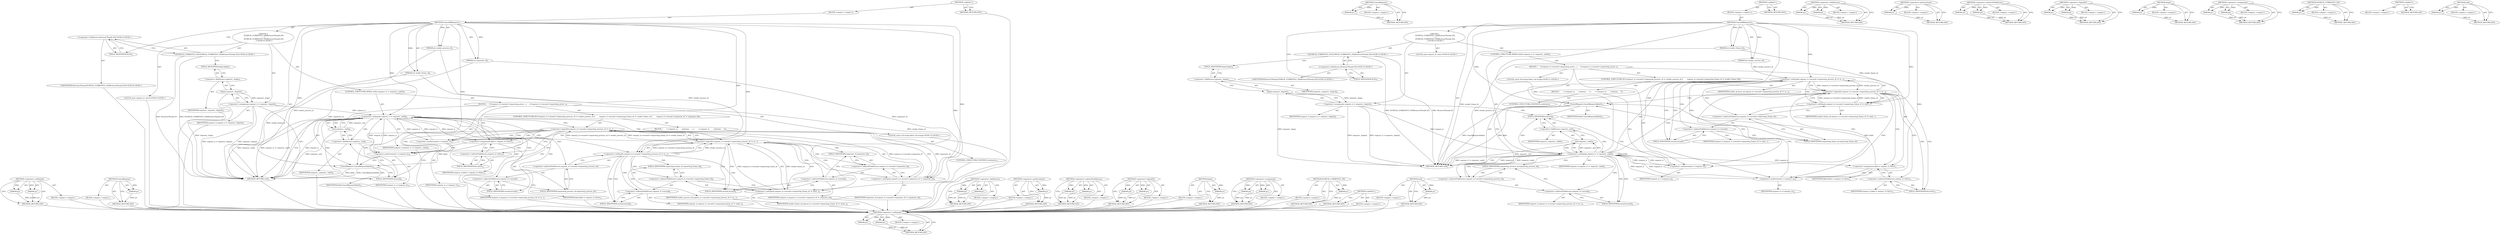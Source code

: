 digraph "end" {
vulnerable_100 [label=<(METHOD,&lt;operator&gt;.notEquals)>];
vulnerable_101 [label=<(PARAM,p1)>];
vulnerable_102 [label=<(PARAM,p2)>];
vulnerable_103 [label=<(BLOCK,&lt;empty&gt;,&lt;empty&gt;)>];
vulnerable_104 [label=<(METHOD_RETURN,ANY)>];
vulnerable_123 [label=<(METHOD,CancelRequest)>];
vulnerable_124 [label=<(PARAM,p1)>];
vulnerable_125 [label=<(BLOCK,&lt;empty&gt;,&lt;empty&gt;)>];
vulnerable_126 [label=<(METHOD_RETURN,ANY)>];
vulnerable_6 [label=<(METHOD,&lt;global&gt;)<SUB>1</SUB>>];
vulnerable_7 [label=<(BLOCK,&lt;empty&gt;,&lt;empty&gt;)<SUB>1</SUB>>];
vulnerable_8 [label=<(METHOD,CancelAllRequests)<SUB>1</SUB>>];
vulnerable_9 [label=<(PARAM,int render_process_id)<SUB>1</SUB>>];
vulnerable_10 [label=<(PARAM,int render_frame_id)<SUB>2</SUB>>];
vulnerable_11 [label="<(BLOCK,{
   DCHECK_CURRENTLY_ON(BrowserThread::IO);
  ...,{
   DCHECK_CURRENTLY_ON(BrowserThread::IO);
  ...)<SUB>2</SUB>>"];
vulnerable_12 [label="<(DCHECK_CURRENTLY_ON,DCHECK_CURRENTLY_ON(BrowserThread::IO))<SUB>3</SUB>>"];
vulnerable_13 [label="<(&lt;operator&gt;.fieldAccess,BrowserThread::IO)<SUB>3</SUB>>"];
vulnerable_14 [label="<(IDENTIFIER,BrowserThread,DCHECK_CURRENTLY_ON(BrowserThread::IO))<SUB>3</SUB>>"];
vulnerable_15 [label=<(FIELD_IDENTIFIER,IO,IO)<SUB>3</SUB>>];
vulnerable_16 [label="<(LOCAL,auto request_it: auto)<SUB>4</SUB>>"];
vulnerable_17 [label=<(&lt;operator&gt;.assignment,request_it = requests_.begin())<SUB>4</SUB>>];
vulnerable_18 [label=<(IDENTIFIER,request_it,request_it = requests_.begin())<SUB>4</SUB>>];
vulnerable_19 [label=<(begin,requests_.begin())<SUB>4</SUB>>];
vulnerable_20 [label=<(&lt;operator&gt;.fieldAccess,requests_.begin)<SUB>4</SUB>>];
vulnerable_21 [label=<(IDENTIFIER,requests_,requests_.begin())<SUB>4</SUB>>];
vulnerable_22 [label=<(FIELD_IDENTIFIER,begin,begin)<SUB>4</SUB>>];
vulnerable_23 [label=<(CONTROL_STRUCTURE,WHILE,while (request_it != requests_.end()))<SUB>5</SUB>>];
vulnerable_24 [label=<(&lt;operator&gt;.notEquals,request_it != requests_.end())<SUB>5</SUB>>];
vulnerable_25 [label=<(IDENTIFIER,request_it,request_it != requests_.end())<SUB>5</SUB>>];
vulnerable_26 [label=<(end,requests_.end())<SUB>5</SUB>>];
vulnerable_27 [label=<(&lt;operator&gt;.fieldAccess,requests_.end)<SUB>5</SUB>>];
vulnerable_28 [label=<(IDENTIFIER,requests_,requests_.end())<SUB>5</SUB>>];
vulnerable_29 [label=<(FIELD_IDENTIFIER,end,end)<SUB>5</SUB>>];
vulnerable_30 [label=<(BLOCK,{
     if (request_it-&gt;second-&gt;requesting_proce...,{
     if (request_it-&gt;second-&gt;requesting_proce...)<SUB>5</SUB>>];
vulnerable_31 [label=<(CONTROL_STRUCTURE,IF,if (request_it-&gt;second-&gt;requesting_process_id != render_process_id ||
        request_it-&gt;second-&gt;requesting_frame_id != render_frame_id))<SUB>6</SUB>>];
vulnerable_32 [label=<(&lt;operator&gt;.logicalOr,request_it-&gt;second-&gt;requesting_process_id != re...)<SUB>6</SUB>>];
vulnerable_33 [label=<(&lt;operator&gt;.notEquals,request_it-&gt;second-&gt;requesting_process_id != re...)<SUB>6</SUB>>];
vulnerable_34 [label=<(&lt;operator&gt;.indirectFieldAccess,request_it-&gt;second-&gt;requesting_process_id)<SUB>6</SUB>>];
vulnerable_35 [label=<(&lt;operator&gt;.indirectFieldAccess,request_it-&gt;second)<SUB>6</SUB>>];
vulnerable_36 [label=<(IDENTIFIER,request_it,request_it-&gt;second-&gt;requesting_process_id != re...)<SUB>6</SUB>>];
vulnerable_37 [label=<(FIELD_IDENTIFIER,second,second)<SUB>6</SUB>>];
vulnerable_38 [label=<(FIELD_IDENTIFIER,requesting_process_id,requesting_process_id)<SUB>6</SUB>>];
vulnerable_39 [label=<(IDENTIFIER,render_process_id,request_it-&gt;second-&gt;requesting_process_id != re...)<SUB>6</SUB>>];
vulnerable_40 [label=<(&lt;operator&gt;.notEquals,request_it-&gt;second-&gt;requesting_frame_id != rend...)<SUB>7</SUB>>];
vulnerable_41 [label=<(&lt;operator&gt;.indirectFieldAccess,request_it-&gt;second-&gt;requesting_frame_id)<SUB>7</SUB>>];
vulnerable_42 [label=<(&lt;operator&gt;.indirectFieldAccess,request_it-&gt;second)<SUB>7</SUB>>];
vulnerable_43 [label=<(IDENTIFIER,request_it,request_it-&gt;second-&gt;requesting_frame_id != rend...)<SUB>7</SUB>>];
vulnerable_44 [label=<(FIELD_IDENTIFIER,second,second)<SUB>7</SUB>>];
vulnerable_45 [label=<(FIELD_IDENTIFIER,requesting_frame_id,requesting_frame_id)<SUB>7</SUB>>];
vulnerable_46 [label=<(IDENTIFIER,render_frame_id,request_it-&gt;second-&gt;requesting_frame_id != rend...)<SUB>7</SUB>>];
vulnerable_47 [label=<(BLOCK,{
       ++request_it;
       continue;
     },{
       ++request_it;
       continue;
     })<SUB>7</SUB>>];
vulnerable_48 [label=<(&lt;operator&gt;.preIncrement,++request_it)<SUB>8</SUB>>];
vulnerable_49 [label=<(IDENTIFIER,request_it,++request_it)<SUB>8</SUB>>];
vulnerable_50 [label=<(CONTROL_STRUCTURE,CONTINUE,continue;)<SUB>9</SUB>>];
vulnerable_51 [label="<(LOCAL,const std.string label: std.string)<SUB>11</SUB>>"];
vulnerable_52 [label=<(&lt;operator&gt;.assignment,label = request_it-&gt;first)<SUB>11</SUB>>];
vulnerable_53 [label=<(IDENTIFIER,label,label = request_it-&gt;first)<SUB>11</SUB>>];
vulnerable_54 [label=<(&lt;operator&gt;.indirectFieldAccess,request_it-&gt;first)<SUB>11</SUB>>];
vulnerable_55 [label=<(IDENTIFIER,request_it,label = request_it-&gt;first)<SUB>11</SUB>>];
vulnerable_56 [label=<(FIELD_IDENTIFIER,first,first)<SUB>11</SUB>>];
vulnerable_57 [label=<(&lt;operator&gt;.preIncrement,++request_it)<SUB>12</SUB>>];
vulnerable_58 [label=<(IDENTIFIER,request_it,++request_it)<SUB>12</SUB>>];
vulnerable_59 [label=<(CancelRequest,CancelRequest(label))<SUB>13</SUB>>];
vulnerable_60 [label=<(IDENTIFIER,label,CancelRequest(label))<SUB>13</SUB>>];
vulnerable_61 [label=<(METHOD_RETURN,void)<SUB>1</SUB>>];
vulnerable_63 [label=<(METHOD_RETURN,ANY)<SUB>1</SUB>>];
vulnerable_86 [label=<(METHOD,&lt;operator&gt;.fieldAccess)>];
vulnerable_87 [label=<(PARAM,p1)>];
vulnerable_88 [label=<(PARAM,p2)>];
vulnerable_89 [label=<(BLOCK,&lt;empty&gt;,&lt;empty&gt;)>];
vulnerable_90 [label=<(METHOD_RETURN,ANY)>];
vulnerable_119 [label=<(METHOD,&lt;operator&gt;.preIncrement)>];
vulnerable_120 [label=<(PARAM,p1)>];
vulnerable_121 [label=<(BLOCK,&lt;empty&gt;,&lt;empty&gt;)>];
vulnerable_122 [label=<(METHOD_RETURN,ANY)>];
vulnerable_114 [label=<(METHOD,&lt;operator&gt;.indirectFieldAccess)>];
vulnerable_115 [label=<(PARAM,p1)>];
vulnerable_116 [label=<(PARAM,p2)>];
vulnerable_117 [label=<(BLOCK,&lt;empty&gt;,&lt;empty&gt;)>];
vulnerable_118 [label=<(METHOD_RETURN,ANY)>];
vulnerable_109 [label=<(METHOD,&lt;operator&gt;.logicalOr)>];
vulnerable_110 [label=<(PARAM,p1)>];
vulnerable_111 [label=<(PARAM,p2)>];
vulnerable_112 [label=<(BLOCK,&lt;empty&gt;,&lt;empty&gt;)>];
vulnerable_113 [label=<(METHOD_RETURN,ANY)>];
vulnerable_96 [label=<(METHOD,begin)>];
vulnerable_97 [label=<(PARAM,p1)>];
vulnerable_98 [label=<(BLOCK,&lt;empty&gt;,&lt;empty&gt;)>];
vulnerable_99 [label=<(METHOD_RETURN,ANY)>];
vulnerable_91 [label=<(METHOD,&lt;operator&gt;.assignment)>];
vulnerable_92 [label=<(PARAM,p1)>];
vulnerable_93 [label=<(PARAM,p2)>];
vulnerable_94 [label=<(BLOCK,&lt;empty&gt;,&lt;empty&gt;)>];
vulnerable_95 [label=<(METHOD_RETURN,ANY)>];
vulnerable_82 [label=<(METHOD,DCHECK_CURRENTLY_ON)>];
vulnerable_83 [label=<(PARAM,p1)>];
vulnerable_84 [label=<(BLOCK,&lt;empty&gt;,&lt;empty&gt;)>];
vulnerable_85 [label=<(METHOD_RETURN,ANY)>];
vulnerable_76 [label=<(METHOD,&lt;global&gt;)<SUB>1</SUB>>];
vulnerable_77 [label=<(BLOCK,&lt;empty&gt;,&lt;empty&gt;)>];
vulnerable_78 [label=<(METHOD_RETURN,ANY)>];
vulnerable_105 [label=<(METHOD,end)>];
vulnerable_106 [label=<(PARAM,p1)>];
vulnerable_107 [label=<(BLOCK,&lt;empty&gt;,&lt;empty&gt;)>];
vulnerable_108 [label=<(METHOD_RETURN,ANY)>];
fixed_109 [label=<(METHOD,&lt;operator&gt;.notEquals)>];
fixed_110 [label=<(PARAM,p1)>];
fixed_111 [label=<(PARAM,p2)>];
fixed_112 [label=<(BLOCK,&lt;empty&gt;,&lt;empty&gt;)>];
fixed_113 [label=<(METHOD_RETURN,ANY)>];
fixed_132 [label=<(METHOD,CancelRequest)>];
fixed_133 [label=<(PARAM,p1)>];
fixed_134 [label=<(BLOCK,&lt;empty&gt;,&lt;empty&gt;)>];
fixed_135 [label=<(METHOD_RETURN,ANY)>];
fixed_6 [label=<(METHOD,&lt;global&gt;)<SUB>1</SUB>>];
fixed_7 [label=<(BLOCK,&lt;empty&gt;,&lt;empty&gt;)<SUB>1</SUB>>];
fixed_8 [label=<(METHOD,CancelAllRequests)<SUB>1</SUB>>];
fixed_9 [label=<(PARAM,int render_process_id)<SUB>1</SUB>>];
fixed_10 [label=<(PARAM,int render_frame_id)<SUB>2</SUB>>];
fixed_11 [label=<(PARAM,int requester_id)<SUB>3</SUB>>];
fixed_12 [label="<(BLOCK,{
   DCHECK_CURRENTLY_ON(BrowserThread::IO);
  ...,{
   DCHECK_CURRENTLY_ON(BrowserThread::IO);
  ...)<SUB>3</SUB>>"];
fixed_13 [label="<(DCHECK_CURRENTLY_ON,DCHECK_CURRENTLY_ON(BrowserThread::IO))<SUB>4</SUB>>"];
fixed_14 [label="<(&lt;operator&gt;.fieldAccess,BrowserThread::IO)<SUB>4</SUB>>"];
fixed_15 [label="<(IDENTIFIER,BrowserThread,DCHECK_CURRENTLY_ON(BrowserThread::IO))<SUB>4</SUB>>"];
fixed_16 [label=<(FIELD_IDENTIFIER,IO,IO)<SUB>4</SUB>>];
fixed_17 [label="<(LOCAL,auto request_it: auto)<SUB>5</SUB>>"];
fixed_18 [label=<(&lt;operator&gt;.assignment,request_it = requests_.begin())<SUB>5</SUB>>];
fixed_19 [label=<(IDENTIFIER,request_it,request_it = requests_.begin())<SUB>5</SUB>>];
fixed_20 [label=<(begin,requests_.begin())<SUB>5</SUB>>];
fixed_21 [label=<(&lt;operator&gt;.fieldAccess,requests_.begin)<SUB>5</SUB>>];
fixed_22 [label=<(IDENTIFIER,requests_,requests_.begin())<SUB>5</SUB>>];
fixed_23 [label=<(FIELD_IDENTIFIER,begin,begin)<SUB>5</SUB>>];
fixed_24 [label=<(CONTROL_STRUCTURE,WHILE,while (request_it != requests_.end()))<SUB>6</SUB>>];
fixed_25 [label=<(&lt;operator&gt;.notEquals,request_it != requests_.end())<SUB>6</SUB>>];
fixed_26 [label=<(IDENTIFIER,request_it,request_it != requests_.end())<SUB>6</SUB>>];
fixed_27 [label=<(end,requests_.end())<SUB>6</SUB>>];
fixed_28 [label=<(&lt;operator&gt;.fieldAccess,requests_.end)<SUB>6</SUB>>];
fixed_29 [label=<(IDENTIFIER,requests_,requests_.end())<SUB>6</SUB>>];
fixed_30 [label=<(FIELD_IDENTIFIER,end,end)<SUB>6</SUB>>];
fixed_31 [label=<(BLOCK,{
     if (request_it-&gt;second-&gt;requesting_proce...,{
     if (request_it-&gt;second-&gt;requesting_proce...)<SUB>6</SUB>>];
fixed_32 [label=<(CONTROL_STRUCTURE,IF,if (request_it-&gt;second-&gt;requesting_process_id != render_process_id ||
        request_it-&gt;second-&gt;requesting_frame_id != render_frame_id ||
        request_it-&gt;second-&gt;requester_id != requester_id))<SUB>7</SUB>>];
fixed_33 [label=<(&lt;operator&gt;.logicalOr,request_it-&gt;second-&gt;requesting_process_id != re...)<SUB>7</SUB>>];
fixed_34 [label=<(&lt;operator&gt;.logicalOr,request_it-&gt;second-&gt;requesting_process_id != re...)<SUB>7</SUB>>];
fixed_35 [label=<(&lt;operator&gt;.notEquals,request_it-&gt;second-&gt;requesting_process_id != re...)<SUB>7</SUB>>];
fixed_36 [label=<(&lt;operator&gt;.indirectFieldAccess,request_it-&gt;second-&gt;requesting_process_id)<SUB>7</SUB>>];
fixed_37 [label=<(&lt;operator&gt;.indirectFieldAccess,request_it-&gt;second)<SUB>7</SUB>>];
fixed_38 [label=<(IDENTIFIER,request_it,request_it-&gt;second-&gt;requesting_process_id != re...)<SUB>7</SUB>>];
fixed_39 [label=<(FIELD_IDENTIFIER,second,second)<SUB>7</SUB>>];
fixed_40 [label=<(FIELD_IDENTIFIER,requesting_process_id,requesting_process_id)<SUB>7</SUB>>];
fixed_41 [label=<(IDENTIFIER,render_process_id,request_it-&gt;second-&gt;requesting_process_id != re...)<SUB>7</SUB>>];
fixed_42 [label=<(&lt;operator&gt;.notEquals,request_it-&gt;second-&gt;requesting_frame_id != rend...)<SUB>8</SUB>>];
fixed_43 [label=<(&lt;operator&gt;.indirectFieldAccess,request_it-&gt;second-&gt;requesting_frame_id)<SUB>8</SUB>>];
fixed_44 [label=<(&lt;operator&gt;.indirectFieldAccess,request_it-&gt;second)<SUB>8</SUB>>];
fixed_45 [label=<(IDENTIFIER,request_it,request_it-&gt;second-&gt;requesting_frame_id != rend...)<SUB>8</SUB>>];
fixed_46 [label=<(FIELD_IDENTIFIER,second,second)<SUB>8</SUB>>];
fixed_47 [label=<(FIELD_IDENTIFIER,requesting_frame_id,requesting_frame_id)<SUB>8</SUB>>];
fixed_48 [label=<(IDENTIFIER,render_frame_id,request_it-&gt;second-&gt;requesting_frame_id != rend...)<SUB>8</SUB>>];
fixed_49 [label=<(&lt;operator&gt;.notEquals,request_it-&gt;second-&gt;requester_id != requester_id)<SUB>9</SUB>>];
fixed_50 [label=<(&lt;operator&gt;.indirectFieldAccess,request_it-&gt;second-&gt;requester_id)<SUB>9</SUB>>];
fixed_51 [label=<(&lt;operator&gt;.indirectFieldAccess,request_it-&gt;second)<SUB>9</SUB>>];
fixed_52 [label=<(IDENTIFIER,request_it,request_it-&gt;second-&gt;requester_id != requester_id)<SUB>9</SUB>>];
fixed_53 [label=<(FIELD_IDENTIFIER,second,second)<SUB>9</SUB>>];
fixed_54 [label=<(FIELD_IDENTIFIER,requester_id,requester_id)<SUB>9</SUB>>];
fixed_55 [label=<(IDENTIFIER,requester_id,request_it-&gt;second-&gt;requester_id != requester_id)<SUB>9</SUB>>];
fixed_56 [label=<(BLOCK,{
       ++request_it;
       continue;
     },{
       ++request_it;
       continue;
     })<SUB>9</SUB>>];
fixed_57 [label=<(&lt;operator&gt;.preIncrement,++request_it)<SUB>10</SUB>>];
fixed_58 [label=<(IDENTIFIER,request_it,++request_it)<SUB>10</SUB>>];
fixed_59 [label=<(CONTROL_STRUCTURE,CONTINUE,continue;)<SUB>11</SUB>>];
fixed_60 [label="<(LOCAL,const std.string label: std.string)<SUB>13</SUB>>"];
fixed_61 [label=<(&lt;operator&gt;.assignment,label = request_it-&gt;first)<SUB>13</SUB>>];
fixed_62 [label=<(IDENTIFIER,label,label = request_it-&gt;first)<SUB>13</SUB>>];
fixed_63 [label=<(&lt;operator&gt;.indirectFieldAccess,request_it-&gt;first)<SUB>13</SUB>>];
fixed_64 [label=<(IDENTIFIER,request_it,label = request_it-&gt;first)<SUB>13</SUB>>];
fixed_65 [label=<(FIELD_IDENTIFIER,first,first)<SUB>13</SUB>>];
fixed_66 [label=<(&lt;operator&gt;.preIncrement,++request_it)<SUB>14</SUB>>];
fixed_67 [label=<(IDENTIFIER,request_it,++request_it)<SUB>14</SUB>>];
fixed_68 [label=<(CancelRequest,CancelRequest(label))<SUB>15</SUB>>];
fixed_69 [label=<(IDENTIFIER,label,CancelRequest(label))<SUB>15</SUB>>];
fixed_70 [label=<(METHOD_RETURN,void)<SUB>1</SUB>>];
fixed_72 [label=<(METHOD_RETURN,ANY)<SUB>1</SUB>>];
fixed_95 [label=<(METHOD,&lt;operator&gt;.fieldAccess)>];
fixed_96 [label=<(PARAM,p1)>];
fixed_97 [label=<(PARAM,p2)>];
fixed_98 [label=<(BLOCK,&lt;empty&gt;,&lt;empty&gt;)>];
fixed_99 [label=<(METHOD_RETURN,ANY)>];
fixed_128 [label=<(METHOD,&lt;operator&gt;.preIncrement)>];
fixed_129 [label=<(PARAM,p1)>];
fixed_130 [label=<(BLOCK,&lt;empty&gt;,&lt;empty&gt;)>];
fixed_131 [label=<(METHOD_RETURN,ANY)>];
fixed_123 [label=<(METHOD,&lt;operator&gt;.indirectFieldAccess)>];
fixed_124 [label=<(PARAM,p1)>];
fixed_125 [label=<(PARAM,p2)>];
fixed_126 [label=<(BLOCK,&lt;empty&gt;,&lt;empty&gt;)>];
fixed_127 [label=<(METHOD_RETURN,ANY)>];
fixed_118 [label=<(METHOD,&lt;operator&gt;.logicalOr)>];
fixed_119 [label=<(PARAM,p1)>];
fixed_120 [label=<(PARAM,p2)>];
fixed_121 [label=<(BLOCK,&lt;empty&gt;,&lt;empty&gt;)>];
fixed_122 [label=<(METHOD_RETURN,ANY)>];
fixed_105 [label=<(METHOD,begin)>];
fixed_106 [label=<(PARAM,p1)>];
fixed_107 [label=<(BLOCK,&lt;empty&gt;,&lt;empty&gt;)>];
fixed_108 [label=<(METHOD_RETURN,ANY)>];
fixed_100 [label=<(METHOD,&lt;operator&gt;.assignment)>];
fixed_101 [label=<(PARAM,p1)>];
fixed_102 [label=<(PARAM,p2)>];
fixed_103 [label=<(BLOCK,&lt;empty&gt;,&lt;empty&gt;)>];
fixed_104 [label=<(METHOD_RETURN,ANY)>];
fixed_91 [label=<(METHOD,DCHECK_CURRENTLY_ON)>];
fixed_92 [label=<(PARAM,p1)>];
fixed_93 [label=<(BLOCK,&lt;empty&gt;,&lt;empty&gt;)>];
fixed_94 [label=<(METHOD_RETURN,ANY)>];
fixed_85 [label=<(METHOD,&lt;global&gt;)<SUB>1</SUB>>];
fixed_86 [label=<(BLOCK,&lt;empty&gt;,&lt;empty&gt;)>];
fixed_87 [label=<(METHOD_RETURN,ANY)>];
fixed_114 [label=<(METHOD,end)>];
fixed_115 [label=<(PARAM,p1)>];
fixed_116 [label=<(BLOCK,&lt;empty&gt;,&lt;empty&gt;)>];
fixed_117 [label=<(METHOD_RETURN,ANY)>];
vulnerable_100 -> vulnerable_101  [key=0, label="AST: "];
vulnerable_100 -> vulnerable_101  [key=1, label="DDG: "];
vulnerable_100 -> vulnerable_103  [key=0, label="AST: "];
vulnerable_100 -> vulnerable_102  [key=0, label="AST: "];
vulnerable_100 -> vulnerable_102  [key=1, label="DDG: "];
vulnerable_100 -> vulnerable_104  [key=0, label="AST: "];
vulnerable_100 -> vulnerable_104  [key=1, label="CFG: "];
vulnerable_101 -> vulnerable_104  [key=0, label="DDG: p1"];
vulnerable_102 -> vulnerable_104  [key=0, label="DDG: p2"];
vulnerable_123 -> vulnerable_124  [key=0, label="AST: "];
vulnerable_123 -> vulnerable_124  [key=1, label="DDG: "];
vulnerable_123 -> vulnerable_125  [key=0, label="AST: "];
vulnerable_123 -> vulnerable_126  [key=0, label="AST: "];
vulnerable_123 -> vulnerable_126  [key=1, label="CFG: "];
vulnerable_124 -> vulnerable_126  [key=0, label="DDG: p1"];
vulnerable_6 -> vulnerable_7  [key=0, label="AST: "];
vulnerable_6 -> vulnerable_63  [key=0, label="AST: "];
vulnerable_6 -> vulnerable_63  [key=1, label="CFG: "];
vulnerable_7 -> vulnerable_8  [key=0, label="AST: "];
vulnerable_8 -> vulnerable_9  [key=0, label="AST: "];
vulnerable_8 -> vulnerable_9  [key=1, label="DDG: "];
vulnerable_8 -> vulnerable_10  [key=0, label="AST: "];
vulnerable_8 -> vulnerable_10  [key=1, label="DDG: "];
vulnerable_8 -> vulnerable_11  [key=0, label="AST: "];
vulnerable_8 -> vulnerable_61  [key=0, label="AST: "];
vulnerable_8 -> vulnerable_15  [key=0, label="CFG: "];
vulnerable_8 -> vulnerable_24  [key=0, label="DDG: "];
vulnerable_8 -> vulnerable_57  [key=0, label="DDG: "];
vulnerable_8 -> vulnerable_59  [key=0, label="DDG: "];
vulnerable_8 -> vulnerable_33  [key=0, label="DDG: "];
vulnerable_8 -> vulnerable_40  [key=0, label="DDG: "];
vulnerable_8 -> vulnerable_48  [key=0, label="DDG: "];
vulnerable_9 -> vulnerable_61  [key=0, label="DDG: render_process_id"];
vulnerable_9 -> vulnerable_33  [key=0, label="DDG: render_process_id"];
vulnerable_10 -> vulnerable_61  [key=0, label="DDG: render_frame_id"];
vulnerable_10 -> vulnerable_40  [key=0, label="DDG: render_frame_id"];
vulnerable_11 -> vulnerable_12  [key=0, label="AST: "];
vulnerable_11 -> vulnerable_16  [key=0, label="AST: "];
vulnerable_11 -> vulnerable_17  [key=0, label="AST: "];
vulnerable_11 -> vulnerable_23  [key=0, label="AST: "];
vulnerable_12 -> vulnerable_13  [key=0, label="AST: "];
vulnerable_12 -> vulnerable_22  [key=0, label="CFG: "];
vulnerable_12 -> vulnerable_61  [key=0, label="DDG: BrowserThread::IO"];
vulnerable_12 -> vulnerable_61  [key=1, label="DDG: DCHECK_CURRENTLY_ON(BrowserThread::IO)"];
vulnerable_13 -> vulnerable_14  [key=0, label="AST: "];
vulnerable_13 -> vulnerable_15  [key=0, label="AST: "];
vulnerable_13 -> vulnerable_12  [key=0, label="CFG: "];
vulnerable_15 -> vulnerable_13  [key=0, label="CFG: "];
vulnerable_17 -> vulnerable_18  [key=0, label="AST: "];
vulnerable_17 -> vulnerable_19  [key=0, label="AST: "];
vulnerable_17 -> vulnerable_29  [key=0, label="CFG: "];
vulnerable_17 -> vulnerable_61  [key=0, label="DDG: requests_.begin()"];
vulnerable_17 -> vulnerable_61  [key=1, label="DDG: request_it = requests_.begin()"];
vulnerable_17 -> vulnerable_24  [key=0, label="DDG: request_it"];
vulnerable_19 -> vulnerable_20  [key=0, label="AST: "];
vulnerable_19 -> vulnerable_17  [key=0, label="CFG: "];
vulnerable_19 -> vulnerable_17  [key=1, label="DDG: requests_.begin"];
vulnerable_19 -> vulnerable_61  [key=0, label="DDG: requests_.begin"];
vulnerable_20 -> vulnerable_21  [key=0, label="AST: "];
vulnerable_20 -> vulnerable_22  [key=0, label="AST: "];
vulnerable_20 -> vulnerable_19  [key=0, label="CFG: "];
vulnerable_22 -> vulnerable_20  [key=0, label="CFG: "];
vulnerable_23 -> vulnerable_24  [key=0, label="AST: "];
vulnerable_23 -> vulnerable_30  [key=0, label="AST: "];
vulnerable_24 -> vulnerable_25  [key=0, label="AST: "];
vulnerable_24 -> vulnerable_26  [key=0, label="AST: "];
vulnerable_24 -> vulnerable_26  [key=1, label="CDG: "];
vulnerable_24 -> vulnerable_61  [key=0, label="CFG: "];
vulnerable_24 -> vulnerable_61  [key=1, label="DDG: request_it"];
vulnerable_24 -> vulnerable_61  [key=2, label="DDG: requests_.end()"];
vulnerable_24 -> vulnerable_61  [key=3, label="DDG: request_it != requests_.end()"];
vulnerable_24 -> vulnerable_37  [key=0, label="CFG: "];
vulnerable_24 -> vulnerable_37  [key=1, label="CDG: "];
vulnerable_24 -> vulnerable_52  [key=0, label="DDG: request_it"];
vulnerable_24 -> vulnerable_57  [key=0, label="DDG: request_it"];
vulnerable_24 -> vulnerable_48  [key=0, label="DDG: request_it"];
vulnerable_24 -> vulnerable_24  [key=0, label="CDG: "];
vulnerable_24 -> vulnerable_34  [key=0, label="CDG: "];
vulnerable_24 -> vulnerable_32  [key=0, label="CDG: "];
vulnerable_24 -> vulnerable_33  [key=0, label="CDG: "];
vulnerable_24 -> vulnerable_38  [key=0, label="CDG: "];
vulnerable_24 -> vulnerable_27  [key=0, label="CDG: "];
vulnerable_24 -> vulnerable_29  [key=0, label="CDG: "];
vulnerable_24 -> vulnerable_35  [key=0, label="CDG: "];
vulnerable_26 -> vulnerable_27  [key=0, label="AST: "];
vulnerable_26 -> vulnerable_24  [key=0, label="CFG: "];
vulnerable_26 -> vulnerable_24  [key=1, label="DDG: requests_.end"];
vulnerable_26 -> vulnerable_61  [key=0, label="DDG: requests_.end"];
vulnerable_27 -> vulnerable_28  [key=0, label="AST: "];
vulnerable_27 -> vulnerable_29  [key=0, label="AST: "];
vulnerable_27 -> vulnerable_26  [key=0, label="CFG: "];
vulnerable_29 -> vulnerable_27  [key=0, label="CFG: "];
vulnerable_30 -> vulnerable_31  [key=0, label="AST: "];
vulnerable_30 -> vulnerable_51  [key=0, label="AST: "];
vulnerable_30 -> vulnerable_52  [key=0, label="AST: "];
vulnerable_30 -> vulnerable_57  [key=0, label="AST: "];
vulnerable_30 -> vulnerable_59  [key=0, label="AST: "];
vulnerable_31 -> vulnerable_32  [key=0, label="AST: "];
vulnerable_31 -> vulnerable_47  [key=0, label="AST: "];
vulnerable_32 -> vulnerable_33  [key=0, label="AST: "];
vulnerable_32 -> vulnerable_40  [key=0, label="AST: "];
vulnerable_32 -> vulnerable_48  [key=0, label="CFG: "];
vulnerable_32 -> vulnerable_48  [key=1, label="CDG: "];
vulnerable_32 -> vulnerable_56  [key=0, label="CFG: "];
vulnerable_32 -> vulnerable_56  [key=1, label="CDG: "];
vulnerable_32 -> vulnerable_57  [key=0, label="CDG: "];
vulnerable_32 -> vulnerable_52  [key=0, label="CDG: "];
vulnerable_32 -> vulnerable_59  [key=0, label="CDG: "];
vulnerable_32 -> vulnerable_54  [key=0, label="CDG: "];
vulnerable_33 -> vulnerable_34  [key=0, label="AST: "];
vulnerable_33 -> vulnerable_39  [key=0, label="AST: "];
vulnerable_33 -> vulnerable_32  [key=0, label="CFG: "];
vulnerable_33 -> vulnerable_32  [key=1, label="DDG: request_it-&gt;second-&gt;requesting_process_id"];
vulnerable_33 -> vulnerable_32  [key=2, label="DDG: render_process_id"];
vulnerable_33 -> vulnerable_44  [key=0, label="CFG: "];
vulnerable_33 -> vulnerable_44  [key=1, label="CDG: "];
vulnerable_33 -> vulnerable_42  [key=0, label="CDG: "];
vulnerable_33 -> vulnerable_41  [key=0, label="CDG: "];
vulnerable_33 -> vulnerable_45  [key=0, label="CDG: "];
vulnerable_33 -> vulnerable_40  [key=0, label="CDG: "];
vulnerable_34 -> vulnerable_35  [key=0, label="AST: "];
vulnerable_34 -> vulnerable_38  [key=0, label="AST: "];
vulnerable_34 -> vulnerable_33  [key=0, label="CFG: "];
vulnerable_35 -> vulnerable_36  [key=0, label="AST: "];
vulnerable_35 -> vulnerable_37  [key=0, label="AST: "];
vulnerable_35 -> vulnerable_38  [key=0, label="CFG: "];
vulnerable_37 -> vulnerable_35  [key=0, label="CFG: "];
vulnerable_38 -> vulnerable_34  [key=0, label="CFG: "];
vulnerable_40 -> vulnerable_41  [key=0, label="AST: "];
vulnerable_40 -> vulnerable_46  [key=0, label="AST: "];
vulnerable_40 -> vulnerable_32  [key=0, label="CFG: "];
vulnerable_40 -> vulnerable_32  [key=1, label="DDG: request_it-&gt;second-&gt;requesting_frame_id"];
vulnerable_40 -> vulnerable_32  [key=2, label="DDG: render_frame_id"];
vulnerable_41 -> vulnerable_42  [key=0, label="AST: "];
vulnerable_41 -> vulnerable_45  [key=0, label="AST: "];
vulnerable_41 -> vulnerable_40  [key=0, label="CFG: "];
vulnerable_42 -> vulnerable_43  [key=0, label="AST: "];
vulnerable_42 -> vulnerable_44  [key=0, label="AST: "];
vulnerable_42 -> vulnerable_45  [key=0, label="CFG: "];
vulnerable_44 -> vulnerable_42  [key=0, label="CFG: "];
vulnerable_45 -> vulnerable_41  [key=0, label="CFG: "];
vulnerable_47 -> vulnerable_48  [key=0, label="AST: "];
vulnerable_47 -> vulnerable_50  [key=0, label="AST: "];
vulnerable_48 -> vulnerable_49  [key=0, label="AST: "];
vulnerable_48 -> vulnerable_29  [key=0, label="CFG: "];
vulnerable_48 -> vulnerable_24  [key=0, label="DDG: request_it"];
vulnerable_52 -> vulnerable_53  [key=0, label="AST: "];
vulnerable_52 -> vulnerable_54  [key=0, label="AST: "];
vulnerable_52 -> vulnerable_57  [key=0, label="CFG: "];
vulnerable_52 -> vulnerable_59  [key=0, label="DDG: label"];
vulnerable_54 -> vulnerable_55  [key=0, label="AST: "];
vulnerable_54 -> vulnerable_56  [key=0, label="AST: "];
vulnerable_54 -> vulnerable_52  [key=0, label="CFG: "];
vulnerable_56 -> vulnerable_54  [key=0, label="CFG: "];
vulnerable_57 -> vulnerable_58  [key=0, label="AST: "];
vulnerable_57 -> vulnerable_59  [key=0, label="CFG: "];
vulnerable_57 -> vulnerable_24  [key=0, label="DDG: request_it"];
vulnerable_59 -> vulnerable_60  [key=0, label="AST: "];
vulnerable_59 -> vulnerable_29  [key=0, label="CFG: "];
vulnerable_59 -> vulnerable_61  [key=0, label="DDG: label"];
vulnerable_59 -> vulnerable_61  [key=1, label="DDG: CancelRequest(label)"];
vulnerable_86 -> vulnerable_87  [key=0, label="AST: "];
vulnerable_86 -> vulnerable_87  [key=1, label="DDG: "];
vulnerable_86 -> vulnerable_89  [key=0, label="AST: "];
vulnerable_86 -> vulnerable_88  [key=0, label="AST: "];
vulnerable_86 -> vulnerable_88  [key=1, label="DDG: "];
vulnerable_86 -> vulnerable_90  [key=0, label="AST: "];
vulnerable_86 -> vulnerable_90  [key=1, label="CFG: "];
vulnerable_87 -> vulnerable_90  [key=0, label="DDG: p1"];
vulnerable_88 -> vulnerable_90  [key=0, label="DDG: p2"];
vulnerable_119 -> vulnerable_120  [key=0, label="AST: "];
vulnerable_119 -> vulnerable_120  [key=1, label="DDG: "];
vulnerable_119 -> vulnerable_121  [key=0, label="AST: "];
vulnerable_119 -> vulnerable_122  [key=0, label="AST: "];
vulnerable_119 -> vulnerable_122  [key=1, label="CFG: "];
vulnerable_120 -> vulnerable_122  [key=0, label="DDG: p1"];
vulnerable_114 -> vulnerable_115  [key=0, label="AST: "];
vulnerable_114 -> vulnerable_115  [key=1, label="DDG: "];
vulnerable_114 -> vulnerable_117  [key=0, label="AST: "];
vulnerable_114 -> vulnerable_116  [key=0, label="AST: "];
vulnerable_114 -> vulnerable_116  [key=1, label="DDG: "];
vulnerable_114 -> vulnerable_118  [key=0, label="AST: "];
vulnerable_114 -> vulnerable_118  [key=1, label="CFG: "];
vulnerable_115 -> vulnerable_118  [key=0, label="DDG: p1"];
vulnerable_116 -> vulnerable_118  [key=0, label="DDG: p2"];
vulnerable_109 -> vulnerable_110  [key=0, label="AST: "];
vulnerable_109 -> vulnerable_110  [key=1, label="DDG: "];
vulnerable_109 -> vulnerable_112  [key=0, label="AST: "];
vulnerable_109 -> vulnerable_111  [key=0, label="AST: "];
vulnerable_109 -> vulnerable_111  [key=1, label="DDG: "];
vulnerable_109 -> vulnerable_113  [key=0, label="AST: "];
vulnerable_109 -> vulnerable_113  [key=1, label="CFG: "];
vulnerable_110 -> vulnerable_113  [key=0, label="DDG: p1"];
vulnerable_111 -> vulnerable_113  [key=0, label="DDG: p2"];
vulnerable_96 -> vulnerable_97  [key=0, label="AST: "];
vulnerable_96 -> vulnerable_97  [key=1, label="DDG: "];
vulnerable_96 -> vulnerable_98  [key=0, label="AST: "];
vulnerable_96 -> vulnerable_99  [key=0, label="AST: "];
vulnerable_96 -> vulnerable_99  [key=1, label="CFG: "];
vulnerable_97 -> vulnerable_99  [key=0, label="DDG: p1"];
vulnerable_91 -> vulnerable_92  [key=0, label="AST: "];
vulnerable_91 -> vulnerable_92  [key=1, label="DDG: "];
vulnerable_91 -> vulnerable_94  [key=0, label="AST: "];
vulnerable_91 -> vulnerable_93  [key=0, label="AST: "];
vulnerable_91 -> vulnerable_93  [key=1, label="DDG: "];
vulnerable_91 -> vulnerable_95  [key=0, label="AST: "];
vulnerable_91 -> vulnerable_95  [key=1, label="CFG: "];
vulnerable_92 -> vulnerable_95  [key=0, label="DDG: p1"];
vulnerable_93 -> vulnerable_95  [key=0, label="DDG: p2"];
vulnerable_82 -> vulnerable_83  [key=0, label="AST: "];
vulnerable_82 -> vulnerable_83  [key=1, label="DDG: "];
vulnerable_82 -> vulnerable_84  [key=0, label="AST: "];
vulnerable_82 -> vulnerable_85  [key=0, label="AST: "];
vulnerable_82 -> vulnerable_85  [key=1, label="CFG: "];
vulnerable_83 -> vulnerable_85  [key=0, label="DDG: p1"];
vulnerable_76 -> vulnerable_77  [key=0, label="AST: "];
vulnerable_76 -> vulnerable_78  [key=0, label="AST: "];
vulnerable_76 -> vulnerable_78  [key=1, label="CFG: "];
vulnerable_105 -> vulnerable_106  [key=0, label="AST: "];
vulnerable_105 -> vulnerable_106  [key=1, label="DDG: "];
vulnerable_105 -> vulnerable_107  [key=0, label="AST: "];
vulnerable_105 -> vulnerable_108  [key=0, label="AST: "];
vulnerable_105 -> vulnerable_108  [key=1, label="CFG: "];
vulnerable_106 -> vulnerable_108  [key=0, label="DDG: p1"];
fixed_109 -> fixed_110  [key=0, label="AST: "];
fixed_109 -> fixed_110  [key=1, label="DDG: "];
fixed_109 -> fixed_112  [key=0, label="AST: "];
fixed_109 -> fixed_111  [key=0, label="AST: "];
fixed_109 -> fixed_111  [key=1, label="DDG: "];
fixed_109 -> fixed_113  [key=0, label="AST: "];
fixed_109 -> fixed_113  [key=1, label="CFG: "];
fixed_110 -> fixed_113  [key=0, label="DDG: p1"];
fixed_111 -> fixed_113  [key=0, label="DDG: p2"];
fixed_112 -> vulnerable_100  [key=0];
fixed_113 -> vulnerable_100  [key=0];
fixed_132 -> fixed_133  [key=0, label="AST: "];
fixed_132 -> fixed_133  [key=1, label="DDG: "];
fixed_132 -> fixed_134  [key=0, label="AST: "];
fixed_132 -> fixed_135  [key=0, label="AST: "];
fixed_132 -> fixed_135  [key=1, label="CFG: "];
fixed_133 -> fixed_135  [key=0, label="DDG: p1"];
fixed_134 -> vulnerable_100  [key=0];
fixed_135 -> vulnerable_100  [key=0];
fixed_6 -> fixed_7  [key=0, label="AST: "];
fixed_6 -> fixed_72  [key=0, label="AST: "];
fixed_6 -> fixed_72  [key=1, label="CFG: "];
fixed_7 -> fixed_8  [key=0, label="AST: "];
fixed_8 -> fixed_9  [key=0, label="AST: "];
fixed_8 -> fixed_9  [key=1, label="DDG: "];
fixed_8 -> fixed_10  [key=0, label="AST: "];
fixed_8 -> fixed_10  [key=1, label="DDG: "];
fixed_8 -> fixed_11  [key=0, label="AST: "];
fixed_8 -> fixed_11  [key=1, label="DDG: "];
fixed_8 -> fixed_12  [key=0, label="AST: "];
fixed_8 -> fixed_70  [key=0, label="AST: "];
fixed_8 -> fixed_16  [key=0, label="CFG: "];
fixed_8 -> fixed_25  [key=0, label="DDG: "];
fixed_8 -> fixed_66  [key=0, label="DDG: "];
fixed_8 -> fixed_68  [key=0, label="DDG: "];
fixed_8 -> fixed_49  [key=0, label="DDG: "];
fixed_8 -> fixed_57  [key=0, label="DDG: "];
fixed_8 -> fixed_35  [key=0, label="DDG: "];
fixed_8 -> fixed_42  [key=0, label="DDG: "];
fixed_9 -> fixed_70  [key=0, label="DDG: render_process_id"];
fixed_9 -> fixed_35  [key=0, label="DDG: render_process_id"];
fixed_10 -> fixed_70  [key=0, label="DDG: render_frame_id"];
fixed_10 -> fixed_42  [key=0, label="DDG: render_frame_id"];
fixed_11 -> fixed_70  [key=0, label="DDG: requester_id"];
fixed_11 -> fixed_49  [key=0, label="DDG: requester_id"];
fixed_12 -> fixed_13  [key=0, label="AST: "];
fixed_12 -> fixed_17  [key=0, label="AST: "];
fixed_12 -> fixed_18  [key=0, label="AST: "];
fixed_12 -> fixed_24  [key=0, label="AST: "];
fixed_13 -> fixed_14  [key=0, label="AST: "];
fixed_13 -> fixed_23  [key=0, label="CFG: "];
fixed_13 -> fixed_70  [key=0, label="DDG: BrowserThread::IO"];
fixed_13 -> fixed_70  [key=1, label="DDG: DCHECK_CURRENTLY_ON(BrowserThread::IO)"];
fixed_14 -> fixed_15  [key=0, label="AST: "];
fixed_14 -> fixed_16  [key=0, label="AST: "];
fixed_14 -> fixed_13  [key=0, label="CFG: "];
fixed_15 -> vulnerable_100  [key=0];
fixed_16 -> fixed_14  [key=0, label="CFG: "];
fixed_17 -> vulnerable_100  [key=0];
fixed_18 -> fixed_19  [key=0, label="AST: "];
fixed_18 -> fixed_20  [key=0, label="AST: "];
fixed_18 -> fixed_30  [key=0, label="CFG: "];
fixed_18 -> fixed_70  [key=0, label="DDG: requests_.begin()"];
fixed_18 -> fixed_70  [key=1, label="DDG: request_it = requests_.begin()"];
fixed_18 -> fixed_25  [key=0, label="DDG: request_it"];
fixed_19 -> vulnerable_100  [key=0];
fixed_20 -> fixed_21  [key=0, label="AST: "];
fixed_20 -> fixed_18  [key=0, label="CFG: "];
fixed_20 -> fixed_18  [key=1, label="DDG: requests_.begin"];
fixed_20 -> fixed_70  [key=0, label="DDG: requests_.begin"];
fixed_21 -> fixed_22  [key=0, label="AST: "];
fixed_21 -> fixed_23  [key=0, label="AST: "];
fixed_21 -> fixed_20  [key=0, label="CFG: "];
fixed_22 -> vulnerable_100  [key=0];
fixed_23 -> fixed_21  [key=0, label="CFG: "];
fixed_24 -> fixed_25  [key=0, label="AST: "];
fixed_24 -> fixed_31  [key=0, label="AST: "];
fixed_25 -> fixed_26  [key=0, label="AST: "];
fixed_25 -> fixed_27  [key=0, label="AST: "];
fixed_25 -> fixed_27  [key=1, label="CDG: "];
fixed_25 -> fixed_70  [key=0, label="CFG: "];
fixed_25 -> fixed_70  [key=1, label="DDG: request_it"];
fixed_25 -> fixed_70  [key=2, label="DDG: requests_.end()"];
fixed_25 -> fixed_70  [key=3, label="DDG: request_it != requests_.end()"];
fixed_25 -> fixed_39  [key=0, label="CFG: "];
fixed_25 -> fixed_39  [key=1, label="CDG: "];
fixed_25 -> fixed_61  [key=0, label="DDG: request_it"];
fixed_25 -> fixed_66  [key=0, label="DDG: request_it"];
fixed_25 -> fixed_57  [key=0, label="DDG: request_it"];
fixed_25 -> fixed_30  [key=0, label="CDG: "];
fixed_25 -> fixed_34  [key=0, label="CDG: "];
fixed_25 -> fixed_33  [key=0, label="CDG: "];
fixed_25 -> fixed_28  [key=0, label="CDG: "];
fixed_25 -> fixed_36  [key=0, label="CDG: "];
fixed_25 -> fixed_37  [key=0, label="CDG: "];
fixed_25 -> fixed_25  [key=0, label="CDG: "];
fixed_25 -> fixed_40  [key=0, label="CDG: "];
fixed_25 -> fixed_35  [key=0, label="CDG: "];
fixed_26 -> vulnerable_100  [key=0];
fixed_27 -> fixed_28  [key=0, label="AST: "];
fixed_27 -> fixed_25  [key=0, label="CFG: "];
fixed_27 -> fixed_25  [key=1, label="DDG: requests_.end"];
fixed_27 -> fixed_70  [key=0, label="DDG: requests_.end"];
fixed_28 -> fixed_29  [key=0, label="AST: "];
fixed_28 -> fixed_30  [key=0, label="AST: "];
fixed_28 -> fixed_27  [key=0, label="CFG: "];
fixed_29 -> vulnerable_100  [key=0];
fixed_30 -> fixed_28  [key=0, label="CFG: "];
fixed_31 -> fixed_32  [key=0, label="AST: "];
fixed_31 -> fixed_60  [key=0, label="AST: "];
fixed_31 -> fixed_61  [key=0, label="AST: "];
fixed_31 -> fixed_66  [key=0, label="AST: "];
fixed_31 -> fixed_68  [key=0, label="AST: "];
fixed_32 -> fixed_33  [key=0, label="AST: "];
fixed_32 -> fixed_56  [key=0, label="AST: "];
fixed_33 -> fixed_34  [key=0, label="AST: "];
fixed_33 -> fixed_49  [key=0, label="AST: "];
fixed_33 -> fixed_57  [key=0, label="CFG: "];
fixed_33 -> fixed_57  [key=1, label="CDG: "];
fixed_33 -> fixed_65  [key=0, label="CFG: "];
fixed_33 -> fixed_65  [key=1, label="CDG: "];
fixed_33 -> fixed_68  [key=0, label="CDG: "];
fixed_33 -> fixed_61  [key=0, label="CDG: "];
fixed_33 -> fixed_66  [key=0, label="CDG: "];
fixed_33 -> fixed_63  [key=0, label="CDG: "];
fixed_34 -> fixed_35  [key=0, label="AST: "];
fixed_34 -> fixed_42  [key=0, label="AST: "];
fixed_34 -> fixed_33  [key=0, label="CFG: "];
fixed_34 -> fixed_33  [key=1, label="DDG: request_it-&gt;second-&gt;requesting_process_id != render_process_id"];
fixed_34 -> fixed_33  [key=2, label="DDG: request_it-&gt;second-&gt;requesting_frame_id != render_frame_id"];
fixed_34 -> fixed_53  [key=0, label="CFG: "];
fixed_34 -> fixed_53  [key=1, label="CDG: "];
fixed_34 -> fixed_49  [key=0, label="CDG: "];
fixed_34 -> fixed_51  [key=0, label="CDG: "];
fixed_34 -> fixed_50  [key=0, label="CDG: "];
fixed_34 -> fixed_54  [key=0, label="CDG: "];
fixed_35 -> fixed_36  [key=0, label="AST: "];
fixed_35 -> fixed_41  [key=0, label="AST: "];
fixed_35 -> fixed_34  [key=0, label="CFG: "];
fixed_35 -> fixed_34  [key=1, label="DDG: request_it-&gt;second-&gt;requesting_process_id"];
fixed_35 -> fixed_34  [key=2, label="DDG: render_process_id"];
fixed_35 -> fixed_46  [key=0, label="CFG: "];
fixed_35 -> fixed_46  [key=1, label="CDG: "];
fixed_35 -> fixed_47  [key=0, label="CDG: "];
fixed_35 -> fixed_42  [key=0, label="CDG: "];
fixed_35 -> fixed_44  [key=0, label="CDG: "];
fixed_35 -> fixed_43  [key=0, label="CDG: "];
fixed_36 -> fixed_37  [key=0, label="AST: "];
fixed_36 -> fixed_40  [key=0, label="AST: "];
fixed_36 -> fixed_35  [key=0, label="CFG: "];
fixed_37 -> fixed_38  [key=0, label="AST: "];
fixed_37 -> fixed_39  [key=0, label="AST: "];
fixed_37 -> fixed_40  [key=0, label="CFG: "];
fixed_38 -> vulnerable_100  [key=0];
fixed_39 -> fixed_37  [key=0, label="CFG: "];
fixed_40 -> fixed_36  [key=0, label="CFG: "];
fixed_41 -> vulnerable_100  [key=0];
fixed_42 -> fixed_43  [key=0, label="AST: "];
fixed_42 -> fixed_48  [key=0, label="AST: "];
fixed_42 -> fixed_34  [key=0, label="CFG: "];
fixed_42 -> fixed_34  [key=1, label="DDG: request_it-&gt;second-&gt;requesting_frame_id"];
fixed_42 -> fixed_34  [key=2, label="DDG: render_frame_id"];
fixed_43 -> fixed_44  [key=0, label="AST: "];
fixed_43 -> fixed_47  [key=0, label="AST: "];
fixed_43 -> fixed_42  [key=0, label="CFG: "];
fixed_44 -> fixed_45  [key=0, label="AST: "];
fixed_44 -> fixed_46  [key=0, label="AST: "];
fixed_44 -> fixed_47  [key=0, label="CFG: "];
fixed_45 -> vulnerable_100  [key=0];
fixed_46 -> fixed_44  [key=0, label="CFG: "];
fixed_47 -> fixed_43  [key=0, label="CFG: "];
fixed_48 -> vulnerable_100  [key=0];
fixed_49 -> fixed_50  [key=0, label="AST: "];
fixed_49 -> fixed_55  [key=0, label="AST: "];
fixed_49 -> fixed_33  [key=0, label="CFG: "];
fixed_49 -> fixed_33  [key=1, label="DDG: request_it-&gt;second-&gt;requester_id"];
fixed_49 -> fixed_33  [key=2, label="DDG: requester_id"];
fixed_50 -> fixed_51  [key=0, label="AST: "];
fixed_50 -> fixed_54  [key=0, label="AST: "];
fixed_50 -> fixed_49  [key=0, label="CFG: "];
fixed_51 -> fixed_52  [key=0, label="AST: "];
fixed_51 -> fixed_53  [key=0, label="AST: "];
fixed_51 -> fixed_54  [key=0, label="CFG: "];
fixed_52 -> vulnerable_100  [key=0];
fixed_53 -> fixed_51  [key=0, label="CFG: "];
fixed_54 -> fixed_50  [key=0, label="CFG: "];
fixed_55 -> vulnerable_100  [key=0];
fixed_56 -> fixed_57  [key=0, label="AST: "];
fixed_56 -> fixed_59  [key=0, label="AST: "];
fixed_57 -> fixed_58  [key=0, label="AST: "];
fixed_57 -> fixed_30  [key=0, label="CFG: "];
fixed_57 -> fixed_25  [key=0, label="DDG: request_it"];
fixed_58 -> vulnerable_100  [key=0];
fixed_59 -> vulnerable_100  [key=0];
fixed_60 -> vulnerable_100  [key=0];
fixed_61 -> fixed_62  [key=0, label="AST: "];
fixed_61 -> fixed_63  [key=0, label="AST: "];
fixed_61 -> fixed_66  [key=0, label="CFG: "];
fixed_61 -> fixed_68  [key=0, label="DDG: label"];
fixed_62 -> vulnerable_100  [key=0];
fixed_63 -> fixed_64  [key=0, label="AST: "];
fixed_63 -> fixed_65  [key=0, label="AST: "];
fixed_63 -> fixed_61  [key=0, label="CFG: "];
fixed_64 -> vulnerable_100  [key=0];
fixed_65 -> fixed_63  [key=0, label="CFG: "];
fixed_66 -> fixed_67  [key=0, label="AST: "];
fixed_66 -> fixed_68  [key=0, label="CFG: "];
fixed_66 -> fixed_25  [key=0, label="DDG: request_it"];
fixed_67 -> vulnerable_100  [key=0];
fixed_68 -> fixed_69  [key=0, label="AST: "];
fixed_68 -> fixed_30  [key=0, label="CFG: "];
fixed_68 -> fixed_70  [key=0, label="DDG: label"];
fixed_68 -> fixed_70  [key=1, label="DDG: CancelRequest(label)"];
fixed_69 -> vulnerable_100  [key=0];
fixed_70 -> vulnerable_100  [key=0];
fixed_72 -> vulnerable_100  [key=0];
fixed_95 -> fixed_96  [key=0, label="AST: "];
fixed_95 -> fixed_96  [key=1, label="DDG: "];
fixed_95 -> fixed_98  [key=0, label="AST: "];
fixed_95 -> fixed_97  [key=0, label="AST: "];
fixed_95 -> fixed_97  [key=1, label="DDG: "];
fixed_95 -> fixed_99  [key=0, label="AST: "];
fixed_95 -> fixed_99  [key=1, label="CFG: "];
fixed_96 -> fixed_99  [key=0, label="DDG: p1"];
fixed_97 -> fixed_99  [key=0, label="DDG: p2"];
fixed_98 -> vulnerable_100  [key=0];
fixed_99 -> vulnerable_100  [key=0];
fixed_128 -> fixed_129  [key=0, label="AST: "];
fixed_128 -> fixed_129  [key=1, label="DDG: "];
fixed_128 -> fixed_130  [key=0, label="AST: "];
fixed_128 -> fixed_131  [key=0, label="AST: "];
fixed_128 -> fixed_131  [key=1, label="CFG: "];
fixed_129 -> fixed_131  [key=0, label="DDG: p1"];
fixed_130 -> vulnerable_100  [key=0];
fixed_131 -> vulnerable_100  [key=0];
fixed_123 -> fixed_124  [key=0, label="AST: "];
fixed_123 -> fixed_124  [key=1, label="DDG: "];
fixed_123 -> fixed_126  [key=0, label="AST: "];
fixed_123 -> fixed_125  [key=0, label="AST: "];
fixed_123 -> fixed_125  [key=1, label="DDG: "];
fixed_123 -> fixed_127  [key=0, label="AST: "];
fixed_123 -> fixed_127  [key=1, label="CFG: "];
fixed_124 -> fixed_127  [key=0, label="DDG: p1"];
fixed_125 -> fixed_127  [key=0, label="DDG: p2"];
fixed_126 -> vulnerable_100  [key=0];
fixed_127 -> vulnerable_100  [key=0];
fixed_118 -> fixed_119  [key=0, label="AST: "];
fixed_118 -> fixed_119  [key=1, label="DDG: "];
fixed_118 -> fixed_121  [key=0, label="AST: "];
fixed_118 -> fixed_120  [key=0, label="AST: "];
fixed_118 -> fixed_120  [key=1, label="DDG: "];
fixed_118 -> fixed_122  [key=0, label="AST: "];
fixed_118 -> fixed_122  [key=1, label="CFG: "];
fixed_119 -> fixed_122  [key=0, label="DDG: p1"];
fixed_120 -> fixed_122  [key=0, label="DDG: p2"];
fixed_121 -> vulnerable_100  [key=0];
fixed_122 -> vulnerable_100  [key=0];
fixed_105 -> fixed_106  [key=0, label="AST: "];
fixed_105 -> fixed_106  [key=1, label="DDG: "];
fixed_105 -> fixed_107  [key=0, label="AST: "];
fixed_105 -> fixed_108  [key=0, label="AST: "];
fixed_105 -> fixed_108  [key=1, label="CFG: "];
fixed_106 -> fixed_108  [key=0, label="DDG: p1"];
fixed_107 -> vulnerable_100  [key=0];
fixed_108 -> vulnerable_100  [key=0];
fixed_100 -> fixed_101  [key=0, label="AST: "];
fixed_100 -> fixed_101  [key=1, label="DDG: "];
fixed_100 -> fixed_103  [key=0, label="AST: "];
fixed_100 -> fixed_102  [key=0, label="AST: "];
fixed_100 -> fixed_102  [key=1, label="DDG: "];
fixed_100 -> fixed_104  [key=0, label="AST: "];
fixed_100 -> fixed_104  [key=1, label="CFG: "];
fixed_101 -> fixed_104  [key=0, label="DDG: p1"];
fixed_102 -> fixed_104  [key=0, label="DDG: p2"];
fixed_103 -> vulnerable_100  [key=0];
fixed_104 -> vulnerable_100  [key=0];
fixed_91 -> fixed_92  [key=0, label="AST: "];
fixed_91 -> fixed_92  [key=1, label="DDG: "];
fixed_91 -> fixed_93  [key=0, label="AST: "];
fixed_91 -> fixed_94  [key=0, label="AST: "];
fixed_91 -> fixed_94  [key=1, label="CFG: "];
fixed_92 -> fixed_94  [key=0, label="DDG: p1"];
fixed_93 -> vulnerable_100  [key=0];
fixed_94 -> vulnerable_100  [key=0];
fixed_85 -> fixed_86  [key=0, label="AST: "];
fixed_85 -> fixed_87  [key=0, label="AST: "];
fixed_85 -> fixed_87  [key=1, label="CFG: "];
fixed_86 -> vulnerable_100  [key=0];
fixed_87 -> vulnerable_100  [key=0];
fixed_114 -> fixed_115  [key=0, label="AST: "];
fixed_114 -> fixed_115  [key=1, label="DDG: "];
fixed_114 -> fixed_116  [key=0, label="AST: "];
fixed_114 -> fixed_117  [key=0, label="AST: "];
fixed_114 -> fixed_117  [key=1, label="CFG: "];
fixed_115 -> fixed_117  [key=0, label="DDG: p1"];
fixed_116 -> vulnerable_100  [key=0];
fixed_117 -> vulnerable_100  [key=0];
}
